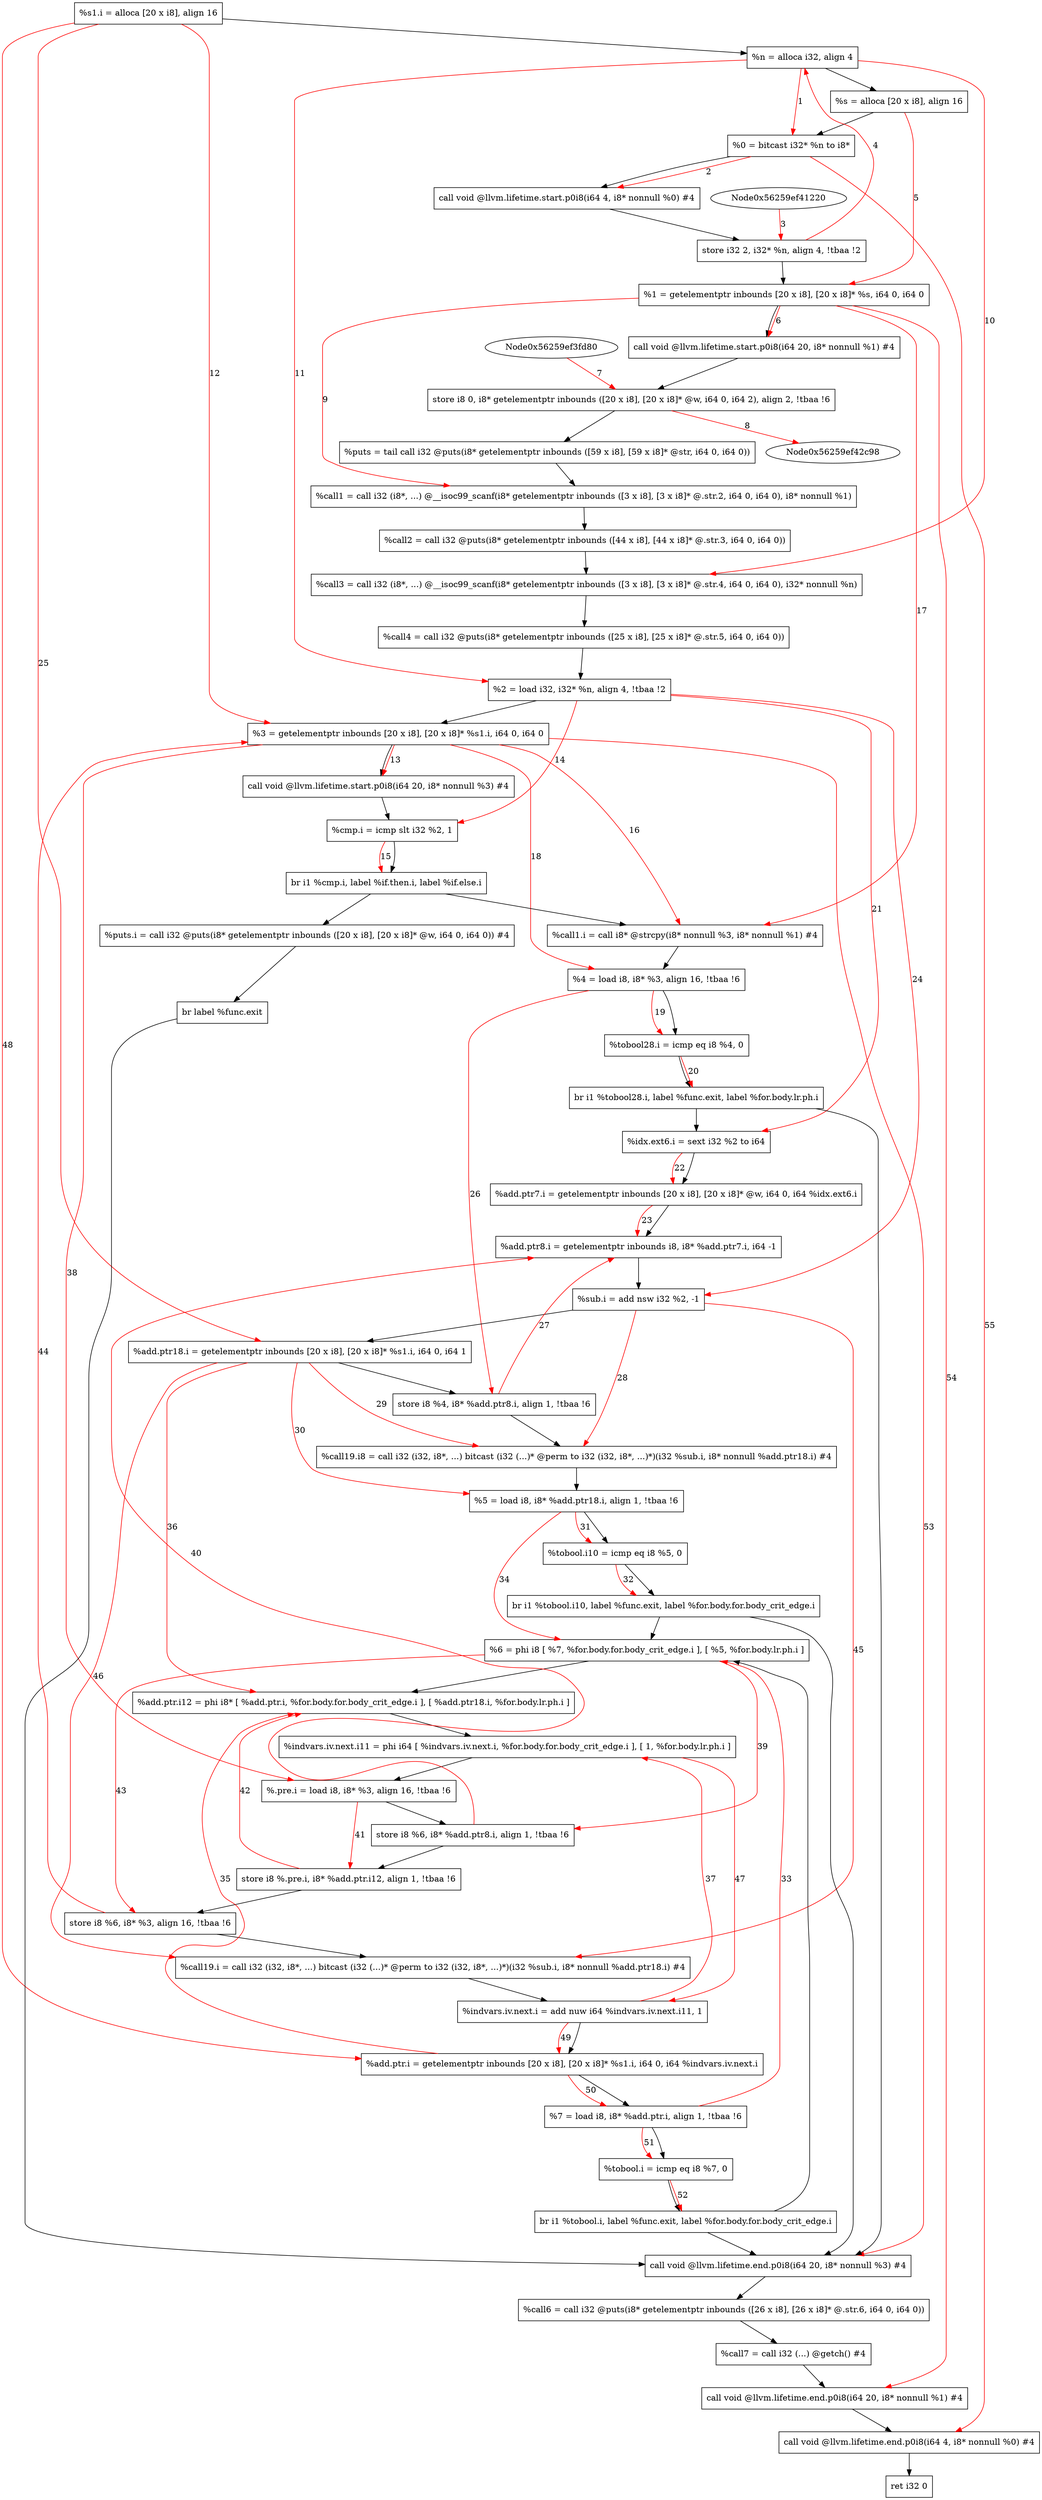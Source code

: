 digraph "CDFG for'main' function" {
	Node0x56259ef40c58[shape=record, label="  %s1.i = alloca [20 x i8], align 16"]
	Node0x56259ef414a8[shape=record, label="  %n = alloca i32, align 4"]
	Node0x56259ef426b8[shape=record, label="  %s = alloca [20 x i8], align 16"]
	Node0x56259ef42738[shape=record, label="  %0 = bitcast i32* %n to i8*"]
	Node0x56259ef42848[shape=record, label="  call void @llvm.lifetime.start.p0i8(i64 4, i8* nonnull %0) #4"]
	Node0x56259ef42920[shape=record, label="  store i32 2, i32* %n, align 4, !tbaa !2"]
	Node0x56259ef42ac8[shape=record, label="  %1 = getelementptr inbounds [20 x i8], [20 x i8]* %s, i64 0, i64 0"]
	Node0x56259ef42ba8[shape=record, label="  call void @llvm.lifetime.start.p0i8(i64 20, i8* nonnull %1) #4"]
	Node0x56259ef42d00[shape=record, label="  store i8 0, i8* getelementptr inbounds ([20 x i8], [20 x i8]* @w, i64 0, i64 2), align 2, !tbaa !6"]
	Node0x56259ef42e00[shape=record, label="  %puts = tail call i32 @puts(i8* getelementptr inbounds ([59 x i8], [59 x i8]* @str, i64 0, i64 0))"]
	Node0x56259ef43868[shape=record, label="  %call1 = call i32 (i8*, ...) @__isoc99_scanf(i8* getelementptr inbounds ([3 x i8], [3 x i8]* @.str.2, i64 0, i64 0), i8* nonnull %1)"]
	Node0x56259ef439e0[shape=record, label="  %call2 = call i32 @puts(i8* getelementptr inbounds ([44 x i8], [44 x i8]* @.str.3, i64 0, i64 0))"]
	Node0x56259ef43b68[shape=record, label="  %call3 = call i32 (i8*, ...) @__isoc99_scanf(i8* getelementptr inbounds ([3 x i8], [3 x i8]* @.str.4, i64 0, i64 0), i32* nonnull %n)"]
	Node0x56259ef43ce0[shape=record, label="  %call4 = call i32 @puts(i8* getelementptr inbounds ([25 x i8], [25 x i8]* @.str.5, i64 0, i64 0))"]
	Node0x56259ef43d98[shape=record, label="  %2 = load i32, i32* %n, align 4, !tbaa !2"]
	Node0x56259ef44468[shape=record, label="  %3 = getelementptr inbounds [20 x i8], [20 x i8]* %s1.i, i64 0, i64 0"]
	Node0x56259ef445a8[shape=record, label="  call void @llvm.lifetime.start.p0i8(i64 20, i8* nonnull %3) #4"]
	Node0x56259ef44680[shape=record, label="  %cmp.i = icmp slt i32 %2, 1"]
	Node0x56259ef44868[shape=record, label="  br i1 %cmp.i, label %if.then.i, label %if.else.i"]
	Node0x56259ef44900[shape=record, label="  %puts.i = call i32 @puts(i8* getelementptr inbounds ([20 x i8], [20 x i8]* @w, i64 0, i64 0)) #4"]
	Node0x56259ef44bd8[shape=record, label="  br label %func.exit"]
	Node0x56259ef44d18[shape=record, label="  %call1.i = call i8* @strcpy(i8* nonnull %3, i8* nonnull %1) #4"]
	Node0x56259ef447d8[shape=record, label="  %4 = load i8, i8* %3, align 16, !tbaa !6"]
	Node0x56259ef44e40[shape=record, label="  %tobool28.i = icmp eq i8 %4, 0"]
	Node0x56259ef44fd8[shape=record, label="  br i1 %tobool28.i, label %func.exit, label %for.body.lr.ph.i"]
	Node0x56259ef44f48[shape=record, label="  %idx.ext6.i = sext i32 %2 to i64"]
	Node0x56259ef45098[shape=record, label="  %add.ptr7.i = getelementptr inbounds [20 x i8], [20 x i8]* @w, i64 0, i64 %idx.ext6.i"]
	Node0x56259ef45150[shape=record, label="  %add.ptr8.i = getelementptr inbounds i8, i8* %add.ptr7.i, i64 -1"]
	Node0x56259ef45200[shape=record, label="  %sub.i = add nsw i32 %2, -1"]
	Node0x56259ef45288[shape=record, label="  %add.ptr18.i = getelementptr inbounds [20 x i8], [20 x i8]* %s1.i, i64 0, i64 1"]
	Node0x56259ef45340[shape=record, label="  store i8 %4, i8* %add.ptr8.i, align 1, !tbaa !6"]
	Node0x56259ef453f8[shape=record, label="  %call19.i8 = call i32 (i32, i8*, ...) bitcast (i32 (...)* @perm to i32 (i32, i8*, ...)*)(i32 %sub.i, i8* nonnull %add.ptr18.i) #4"]
	Node0x56259ef45508[shape=record, label="  %5 = load i8, i8* %add.ptr18.i, align 1, !tbaa !6"]
	Node0x56259ef45580[shape=record, label="  %tobool.i10 = icmp eq i8 %5, 0"]
	Node0x56259ef45aa8[shape=record, label="  br i1 %tobool.i10, label %func.exit, label %for.body.for.body_crit_edge.i"]
	Node0x56259ef45b68[shape=record, label="  %6 = phi i8 [ %7, %for.body.for.body_crit_edge.i ], [ %5, %for.body.lr.ph.i ]"]
	Node0x56259ef45c68[shape=record, label="  %add.ptr.i12 = phi i8* [ %add.ptr.i, %for.body.for.body_crit_edge.i ], [ %add.ptr18.i, %for.body.lr.ph.i ]"]
	Node0x56259ef45e28[shape=record, label="  %indvars.iv.next.i11 = phi i64 [ %indvars.iv.next.i, %for.body.for.body_crit_edge.i ], [ 1, %for.body.lr.ph.i ]"]
	Node0x56259ef45ed8[shape=record, label="  %.pre.i = load i8, i8* %3, align 16, !tbaa !6"]
	Node0x56259ef45f70[shape=record, label="  store i8 %6, i8* %add.ptr8.i, align 1, !tbaa !6"]
	Node0x56259ef45ff0[shape=record, label="  store i8 %.pre.i, i8* %add.ptr.i12, align 1, !tbaa !6"]
	Node0x56259ef46070[shape=record, label="  store i8 %6, i8* %3, align 16, !tbaa !6"]
	Node0x56259ef46128[shape=record, label="  %call19.i = call i32 (i32, i8*, ...) bitcast (i32 (...)* @perm to i32 (i32, i8*, ...)*)(i32 %sub.i, i8* nonnull %add.ptr18.i) #4"]
	Node0x56259ef46280[shape=record, label="  %indvars.iv.next.i = add nuw i64 %indvars.iv.next.i11, 1"]
	Node0x56259ef46308[shape=record, label="  %add.ptr.i = getelementptr inbounds [20 x i8], [20 x i8]* %s1.i, i64 0, i64 %indvars.iv.next.i"]
	Node0x56259ef459e8[shape=record, label="  %7 = load i8, i8* %add.ptr.i, align 1, !tbaa !6"]
	Node0x56259ef46390[shape=record, label="  %tobool.i = icmp eq i8 %7, 0"]
	Node0x56259ef46418[shape=record, label="  br i1 %tobool.i, label %func.exit, label %for.body.for.body_crit_edge.i"]
	Node0x56259ef464c8[shape=record, label="  call void @llvm.lifetime.end.p0i8(i64 20, i8* nonnull %3) #4"]
	Node0x56259ef46620[shape=record, label="  %call6 = call i32 @puts(i8* getelementptr inbounds ([26 x i8], [26 x i8]* @.str.6, i64 0, i64 0))"]
	Node0x56259ef46788[shape=record, label="  %call7 = call i32 (...) @getch() #4"]
	Node0x56259ef468f8[shape=record, label="  call void @llvm.lifetime.end.p0i8(i64 20, i8* nonnull %1) #4"]
	Node0x56259ef46a08[shape=record, label="  call void @llvm.lifetime.end.p0i8(i64 4, i8* nonnull %0) #4"]
	Node0x56259ef45da8[shape=record, label="  ret i32 0"]
	Node0x56259ef40c58 -> Node0x56259ef414a8
	Node0x56259ef414a8 -> Node0x56259ef426b8
	Node0x56259ef426b8 -> Node0x56259ef42738
	Node0x56259ef42738 -> Node0x56259ef42848
	Node0x56259ef42848 -> Node0x56259ef42920
	Node0x56259ef42920 -> Node0x56259ef42ac8
	Node0x56259ef42ac8 -> Node0x56259ef42ba8
	Node0x56259ef42ba8 -> Node0x56259ef42d00
	Node0x56259ef42d00 -> Node0x56259ef42e00
	Node0x56259ef42e00 -> Node0x56259ef43868
	Node0x56259ef43868 -> Node0x56259ef439e0
	Node0x56259ef439e0 -> Node0x56259ef43b68
	Node0x56259ef43b68 -> Node0x56259ef43ce0
	Node0x56259ef43ce0 -> Node0x56259ef43d98
	Node0x56259ef43d98 -> Node0x56259ef44468
	Node0x56259ef44468 -> Node0x56259ef445a8
	Node0x56259ef445a8 -> Node0x56259ef44680
	Node0x56259ef44680 -> Node0x56259ef44868
	Node0x56259ef44868 -> Node0x56259ef44900
	Node0x56259ef44868 -> Node0x56259ef44d18
	Node0x56259ef44900 -> Node0x56259ef44bd8
	Node0x56259ef44bd8 -> Node0x56259ef464c8
	Node0x56259ef44d18 -> Node0x56259ef447d8
	Node0x56259ef447d8 -> Node0x56259ef44e40
	Node0x56259ef44e40 -> Node0x56259ef44fd8
	Node0x56259ef44fd8 -> Node0x56259ef464c8
	Node0x56259ef44fd8 -> Node0x56259ef44f48
	Node0x56259ef44f48 -> Node0x56259ef45098
	Node0x56259ef45098 -> Node0x56259ef45150
	Node0x56259ef45150 -> Node0x56259ef45200
	Node0x56259ef45200 -> Node0x56259ef45288
	Node0x56259ef45288 -> Node0x56259ef45340
	Node0x56259ef45340 -> Node0x56259ef453f8
	Node0x56259ef453f8 -> Node0x56259ef45508
	Node0x56259ef45508 -> Node0x56259ef45580
	Node0x56259ef45580 -> Node0x56259ef45aa8
	Node0x56259ef45aa8 -> Node0x56259ef464c8
	Node0x56259ef45aa8 -> Node0x56259ef45b68
	Node0x56259ef45b68 -> Node0x56259ef45c68
	Node0x56259ef45c68 -> Node0x56259ef45e28
	Node0x56259ef45e28 -> Node0x56259ef45ed8
	Node0x56259ef45ed8 -> Node0x56259ef45f70
	Node0x56259ef45f70 -> Node0x56259ef45ff0
	Node0x56259ef45ff0 -> Node0x56259ef46070
	Node0x56259ef46070 -> Node0x56259ef46128
	Node0x56259ef46128 -> Node0x56259ef46280
	Node0x56259ef46280 -> Node0x56259ef46308
	Node0x56259ef46308 -> Node0x56259ef459e8
	Node0x56259ef459e8 -> Node0x56259ef46390
	Node0x56259ef46390 -> Node0x56259ef46418
	Node0x56259ef46418 -> Node0x56259ef464c8
	Node0x56259ef46418 -> Node0x56259ef45b68
	Node0x56259ef464c8 -> Node0x56259ef46620
	Node0x56259ef46620 -> Node0x56259ef46788
	Node0x56259ef46788 -> Node0x56259ef468f8
	Node0x56259ef468f8 -> Node0x56259ef46a08
	Node0x56259ef46a08 -> Node0x56259ef45da8
edge [color=red]
	Node0x56259ef414a8 -> Node0x56259ef42738[label="1"]
	Node0x56259ef42738 -> Node0x56259ef42848[label="2"]
	Node0x56259ef41220 -> Node0x56259ef42920[label="3"]
	Node0x56259ef42920 -> Node0x56259ef414a8[label="4"]
	Node0x56259ef426b8 -> Node0x56259ef42ac8[label="5"]
	Node0x56259ef42ac8 -> Node0x56259ef42ba8[label="6"]
	Node0x56259ef3fd80 -> Node0x56259ef42d00[label="7"]
	Node0x56259ef42d00 -> Node0x56259ef42c98[label="8"]
	Node0x56259ef42ac8 -> Node0x56259ef43868[label="9"]
	Node0x56259ef414a8 -> Node0x56259ef43b68[label="10"]
	Node0x56259ef414a8 -> Node0x56259ef43d98[label="11"]
	Node0x56259ef40c58 -> Node0x56259ef44468[label="12"]
	Node0x56259ef44468 -> Node0x56259ef445a8[label="13"]
	Node0x56259ef43d98 -> Node0x56259ef44680[label="14"]
	Node0x56259ef44680 -> Node0x56259ef44868[label="15"]
	Node0x56259ef44468 -> Node0x56259ef44d18[label="16"]
	Node0x56259ef42ac8 -> Node0x56259ef44d18[label="17"]
	Node0x56259ef44468 -> Node0x56259ef447d8[label="18"]
	Node0x56259ef447d8 -> Node0x56259ef44e40[label="19"]
	Node0x56259ef44e40 -> Node0x56259ef44fd8[label="20"]
	Node0x56259ef43d98 -> Node0x56259ef44f48[label="21"]
	Node0x56259ef44f48 -> Node0x56259ef45098[label="22"]
	Node0x56259ef45098 -> Node0x56259ef45150[label="23"]
	Node0x56259ef43d98 -> Node0x56259ef45200[label="24"]
	Node0x56259ef40c58 -> Node0x56259ef45288[label="25"]
	Node0x56259ef447d8 -> Node0x56259ef45340[label="26"]
	Node0x56259ef45340 -> Node0x56259ef45150[label="27"]
	Node0x56259ef45200 -> Node0x56259ef453f8[label="28"]
	Node0x56259ef45288 -> Node0x56259ef453f8[label="29"]
	Node0x56259ef45288 -> Node0x56259ef45508[label="30"]
	Node0x56259ef45508 -> Node0x56259ef45580[label="31"]
	Node0x56259ef45580 -> Node0x56259ef45aa8[label="32"]
	Node0x56259ef459e8 -> Node0x56259ef45b68[label="33"]
	Node0x56259ef45508 -> Node0x56259ef45b68[label="34"]
	Node0x56259ef46308 -> Node0x56259ef45c68[label="35"]
	Node0x56259ef45288 -> Node0x56259ef45c68[label="36"]
	Node0x56259ef46280 -> Node0x56259ef45e28[label="37"]
	Node0x56259ef44468 -> Node0x56259ef45ed8[label="38"]
	Node0x56259ef45b68 -> Node0x56259ef45f70[label="39"]
	Node0x56259ef45f70 -> Node0x56259ef45150[label="40"]
	Node0x56259ef45ed8 -> Node0x56259ef45ff0[label="41"]
	Node0x56259ef45ff0 -> Node0x56259ef45c68[label="42"]
	Node0x56259ef45b68 -> Node0x56259ef46070[label="43"]
	Node0x56259ef46070 -> Node0x56259ef44468[label="44"]
	Node0x56259ef45200 -> Node0x56259ef46128[label="45"]
	Node0x56259ef45288 -> Node0x56259ef46128[label="46"]
	Node0x56259ef45e28 -> Node0x56259ef46280[label="47"]
	Node0x56259ef40c58 -> Node0x56259ef46308[label="48"]
	Node0x56259ef46280 -> Node0x56259ef46308[label="49"]
	Node0x56259ef46308 -> Node0x56259ef459e8[label="50"]
	Node0x56259ef459e8 -> Node0x56259ef46390[label="51"]
	Node0x56259ef46390 -> Node0x56259ef46418[label="52"]
	Node0x56259ef44468 -> Node0x56259ef464c8[label="53"]
	Node0x56259ef42ac8 -> Node0x56259ef468f8[label="54"]
	Node0x56259ef42738 -> Node0x56259ef46a08[label="55"]
}
